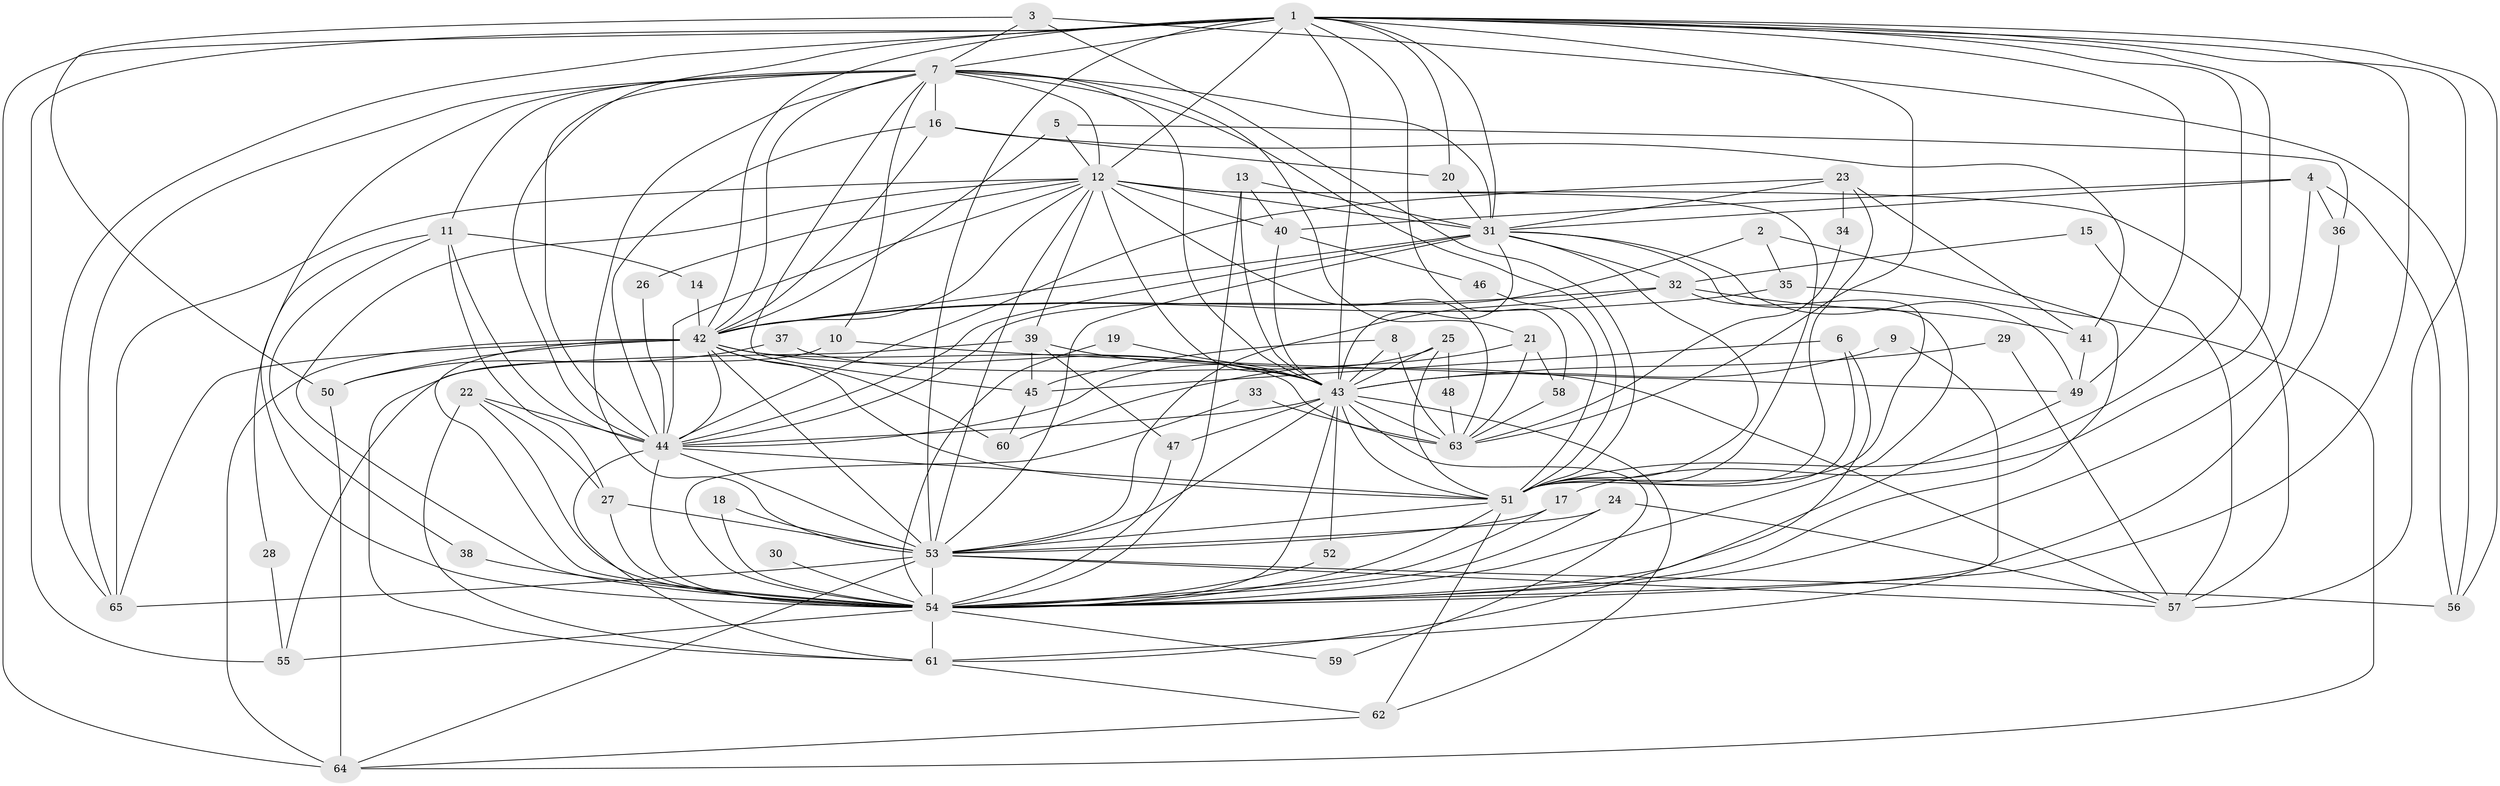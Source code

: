 // original degree distribution, {31: 0.007751937984496124, 23: 0.015503875968992248, 25: 0.007751937984496124, 17: 0.007751937984496124, 18: 0.007751937984496124, 21: 0.007751937984496124, 22: 0.007751937984496124, 29: 0.007751937984496124, 20: 0.007751937984496124, 2: 0.5658914728682171, 7: 0.023255813953488372, 9: 0.007751937984496124, 4: 0.10077519379844961, 3: 0.16279069767441862, 6: 0.007751937984496124, 10: 0.007751937984496124, 5: 0.046511627906976744}
// Generated by graph-tools (version 1.1) at 2025/01/03/09/25 03:01:36]
// undirected, 65 vertices, 192 edges
graph export_dot {
graph [start="1"]
  node [color=gray90,style=filled];
  1;
  2;
  3;
  4;
  5;
  6;
  7;
  8;
  9;
  10;
  11;
  12;
  13;
  14;
  15;
  16;
  17;
  18;
  19;
  20;
  21;
  22;
  23;
  24;
  25;
  26;
  27;
  28;
  29;
  30;
  31;
  32;
  33;
  34;
  35;
  36;
  37;
  38;
  39;
  40;
  41;
  42;
  43;
  44;
  45;
  46;
  47;
  48;
  49;
  50;
  51;
  52;
  53;
  54;
  55;
  56;
  57;
  58;
  59;
  60;
  61;
  62;
  63;
  64;
  65;
  1 -- 7 [weight=2.0];
  1 -- 12 [weight=3.0];
  1 -- 17 [weight=1.0];
  1 -- 20 [weight=1.0];
  1 -- 31 [weight=1.0];
  1 -- 42 [weight=1.0];
  1 -- 43 [weight=2.0];
  1 -- 44 [weight=1.0];
  1 -- 49 [weight=1.0];
  1 -- 51 [weight=1.0];
  1 -- 53 [weight=1.0];
  1 -- 54 [weight=1.0];
  1 -- 55 [weight=1.0];
  1 -- 56 [weight=1.0];
  1 -- 57 [weight=1.0];
  1 -- 58 [weight=1.0];
  1 -- 63 [weight=1.0];
  1 -- 64 [weight=2.0];
  1 -- 65 [weight=1.0];
  2 -- 35 [weight=1.0];
  2 -- 44 [weight=1.0];
  2 -- 54 [weight=1.0];
  3 -- 7 [weight=1.0];
  3 -- 50 [weight=1.0];
  3 -- 51 [weight=1.0];
  3 -- 56 [weight=1.0];
  4 -- 31 [weight=1.0];
  4 -- 36 [weight=1.0];
  4 -- 40 [weight=1.0];
  4 -- 54 [weight=1.0];
  4 -- 56 [weight=1.0];
  5 -- 12 [weight=1.0];
  5 -- 36 [weight=1.0];
  5 -- 42 [weight=1.0];
  6 -- 45 [weight=1.0];
  6 -- 51 [weight=1.0];
  6 -- 61 [weight=1.0];
  7 -- 10 [weight=1.0];
  7 -- 11 [weight=1.0];
  7 -- 12 [weight=2.0];
  7 -- 16 [weight=1.0];
  7 -- 21 [weight=1.0];
  7 -- 31 [weight=2.0];
  7 -- 42 [weight=1.0];
  7 -- 43 [weight=2.0];
  7 -- 44 [weight=3.0];
  7 -- 45 [weight=1.0];
  7 -- 51 [weight=1.0];
  7 -- 53 [weight=2.0];
  7 -- 54 [weight=1.0];
  7 -- 65 [weight=1.0];
  8 -- 43 [weight=1.0];
  8 -- 45 [weight=1.0];
  8 -- 63 [weight=1.0];
  9 -- 43 [weight=1.0];
  9 -- 61 [weight=1.0];
  10 -- 49 [weight=1.0];
  10 -- 61 [weight=1.0];
  11 -- 14 [weight=1.0];
  11 -- 27 [weight=1.0];
  11 -- 28 [weight=1.0];
  11 -- 38 [weight=1.0];
  11 -- 44 [weight=2.0];
  12 -- 26 [weight=1.0];
  12 -- 31 [weight=1.0];
  12 -- 39 [weight=1.0];
  12 -- 40 [weight=1.0];
  12 -- 42 [weight=1.0];
  12 -- 43 [weight=2.0];
  12 -- 44 [weight=1.0];
  12 -- 51 [weight=2.0];
  12 -- 53 [weight=1.0];
  12 -- 54 [weight=1.0];
  12 -- 57 [weight=1.0];
  12 -- 63 [weight=1.0];
  12 -- 65 [weight=1.0];
  13 -- 31 [weight=1.0];
  13 -- 40 [weight=1.0];
  13 -- 43 [weight=1.0];
  13 -- 54 [weight=1.0];
  14 -- 42 [weight=1.0];
  15 -- 32 [weight=1.0];
  15 -- 57 [weight=1.0];
  16 -- 20 [weight=1.0];
  16 -- 41 [weight=1.0];
  16 -- 42 [weight=1.0];
  16 -- 44 [weight=1.0];
  17 -- 53 [weight=1.0];
  17 -- 54 [weight=1.0];
  18 -- 53 [weight=1.0];
  18 -- 54 [weight=1.0];
  19 -- 43 [weight=2.0];
  19 -- 54 [weight=1.0];
  20 -- 31 [weight=1.0];
  21 -- 58 [weight=1.0];
  21 -- 60 [weight=1.0];
  21 -- 63 [weight=1.0];
  22 -- 27 [weight=1.0];
  22 -- 44 [weight=1.0];
  22 -- 54 [weight=1.0];
  22 -- 61 [weight=1.0];
  23 -- 31 [weight=1.0];
  23 -- 34 [weight=1.0];
  23 -- 41 [weight=1.0];
  23 -- 44 [weight=1.0];
  23 -- 51 [weight=1.0];
  24 -- 53 [weight=1.0];
  24 -- 54 [weight=1.0];
  24 -- 57 [weight=1.0];
  25 -- 43 [weight=1.0];
  25 -- 44 [weight=1.0];
  25 -- 48 [weight=2.0];
  25 -- 51 [weight=1.0];
  26 -- 44 [weight=1.0];
  27 -- 53 [weight=1.0];
  27 -- 54 [weight=1.0];
  28 -- 55 [weight=1.0];
  29 -- 43 [weight=1.0];
  29 -- 57 [weight=1.0];
  30 -- 54 [weight=1.0];
  31 -- 32 [weight=1.0];
  31 -- 42 [weight=2.0];
  31 -- 43 [weight=1.0];
  31 -- 44 [weight=1.0];
  31 -- 49 [weight=1.0];
  31 -- 51 [weight=1.0];
  31 -- 53 [weight=1.0];
  31 -- 54 [weight=1.0];
  32 -- 41 [weight=1.0];
  32 -- 42 [weight=1.0];
  32 -- 51 [weight=1.0];
  32 -- 53 [weight=1.0];
  33 -- 54 [weight=1.0];
  33 -- 63 [weight=1.0];
  34 -- 63 [weight=1.0];
  35 -- 42 [weight=1.0];
  35 -- 64 [weight=1.0];
  36 -- 54 [weight=1.0];
  37 -- 50 [weight=1.0];
  37 -- 57 [weight=1.0];
  38 -- 54 [weight=1.0];
  39 -- 43 [weight=1.0];
  39 -- 45 [weight=1.0];
  39 -- 47 [weight=1.0];
  39 -- 55 [weight=1.0];
  40 -- 43 [weight=1.0];
  40 -- 46 [weight=1.0];
  41 -- 49 [weight=1.0];
  42 -- 43 [weight=1.0];
  42 -- 44 [weight=2.0];
  42 -- 50 [weight=1.0];
  42 -- 51 [weight=1.0];
  42 -- 53 [weight=2.0];
  42 -- 54 [weight=1.0];
  42 -- 60 [weight=1.0];
  42 -- 63 [weight=1.0];
  42 -- 64 [weight=1.0];
  42 -- 65 [weight=1.0];
  43 -- 44 [weight=1.0];
  43 -- 47 [weight=1.0];
  43 -- 51 [weight=2.0];
  43 -- 52 [weight=1.0];
  43 -- 53 [weight=2.0];
  43 -- 54 [weight=1.0];
  43 -- 59 [weight=1.0];
  43 -- 62 [weight=1.0];
  43 -- 63 [weight=2.0];
  44 -- 51 [weight=1.0];
  44 -- 53 [weight=1.0];
  44 -- 54 [weight=2.0];
  44 -- 61 [weight=2.0];
  45 -- 60 [weight=1.0];
  46 -- 51 [weight=1.0];
  47 -- 54 [weight=1.0];
  48 -- 63 [weight=1.0];
  49 -- 54 [weight=1.0];
  50 -- 64 [weight=1.0];
  51 -- 53 [weight=1.0];
  51 -- 54 [weight=1.0];
  51 -- 62 [weight=1.0];
  52 -- 54 [weight=1.0];
  53 -- 54 [weight=1.0];
  53 -- 56 [weight=1.0];
  53 -- 57 [weight=1.0];
  53 -- 64 [weight=1.0];
  53 -- 65 [weight=1.0];
  54 -- 55 [weight=1.0];
  54 -- 59 [weight=1.0];
  54 -- 61 [weight=2.0];
  58 -- 63 [weight=1.0];
  61 -- 62 [weight=1.0];
  62 -- 64 [weight=1.0];
}
